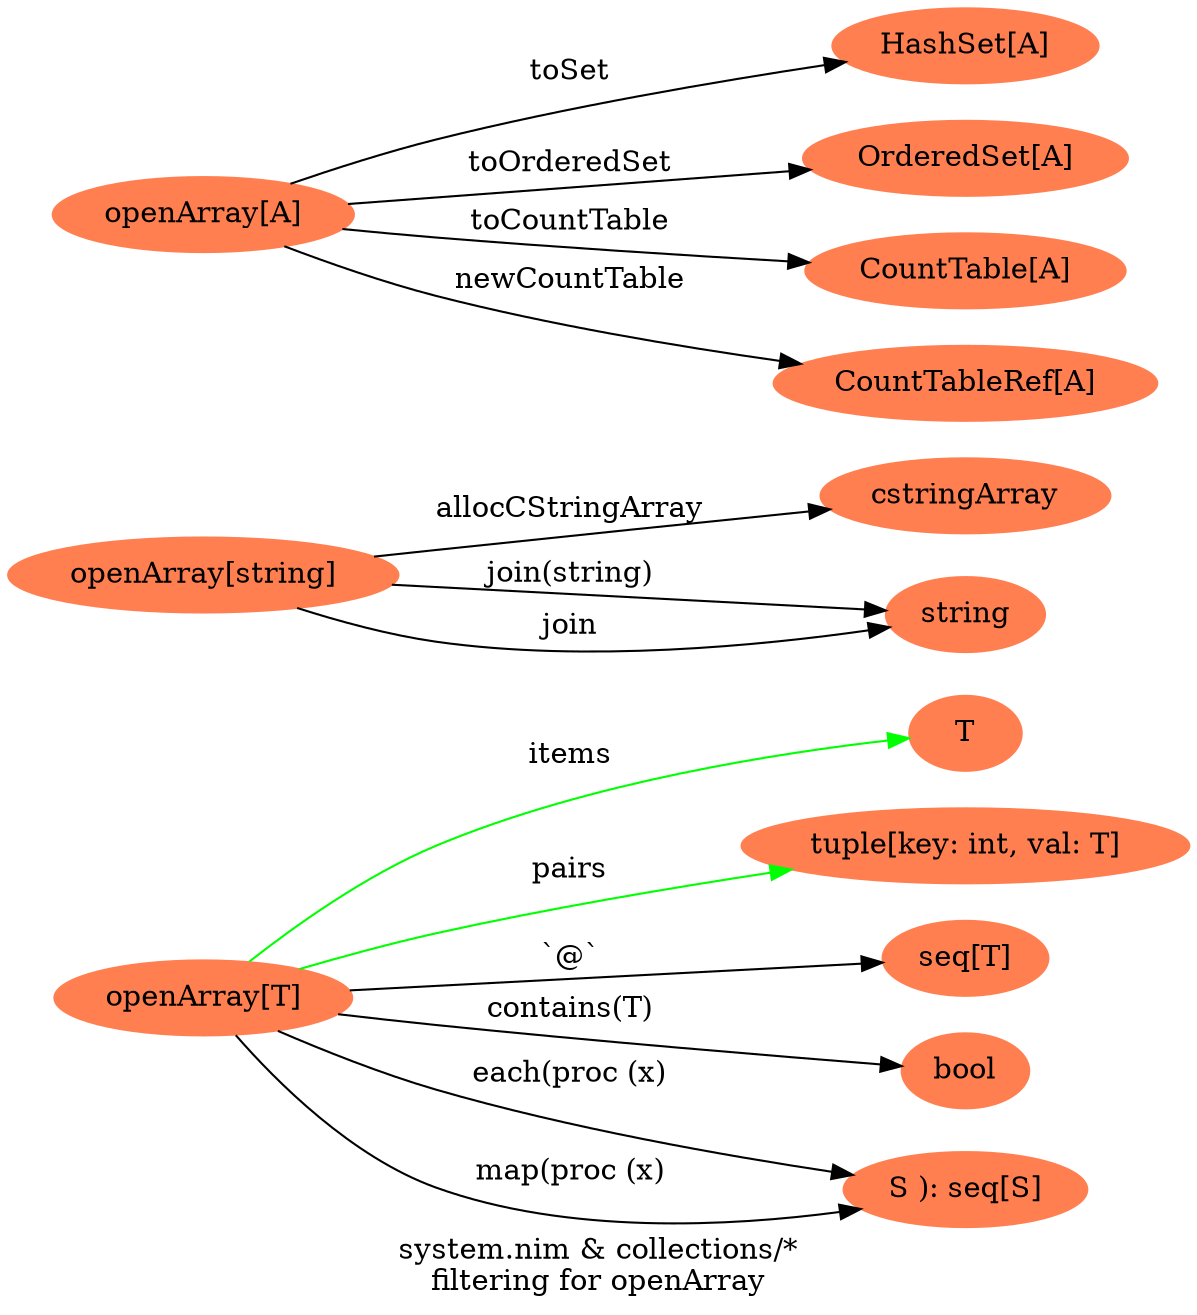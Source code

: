 digraph {
graph [
label = "system.nim & collections/*
filtering for openArray";
rankdir=LR;
];
node[color=coral, style=filled, label="openArray[T]" ] N0;
node[color=coral, style=filled, label="T" ] N1;
N0 -> N1 [color="green", label="items" ];
node[color=coral, style=filled, label="tuple[key: int, val: T]" ] N2;
N0 -> N2 [color="green", label="pairs" ];
node[color=coral, style=filled, label="seq[T]" ] N3;
N0 -> N3 [color="", label="`@`" ];
node[color=coral, style=filled, label="bool" ] N4;
N0 -> N4 [color="", label="contains(T)" ];
node[color=coral, style=filled, label="S ): seq[S]" ] N5;
N0 -> N5 [color="", label="each(proc (x)" ];
N0 -> N5 [color="", label="map(proc (x)" ];
node[color=coral, style=filled, label="openArray[string]" ] N6;
node[color=coral, style=filled, label="cstringArray" ] N7;
N6 -> N7 [color="", label="allocCStringArray" ];
node[color=coral, style=filled, label="openArray[A]" ] N8;
node[color=coral, style=filled, label="HashSet[A]" ] N9;
N8 -> N9 [color="", label="toSet" ];
node[color=coral, style=filled, label="OrderedSet[A]" ] N10;
N8 -> N10 [color="", label="toOrderedSet" ];
node[color=coral, style=filled, label="CountTable[A]" ] N11;
N8 -> N11 [color="", label="toCountTable" ];
node[color=coral, style=filled, label="CountTableRef[A]" ] N12;
N8 -> N12 [color="", label="newCountTable" ];
node[color=coral, style=filled, label="string" ] N13;
N6 -> N13 [color="", label="join(string)" ];
N6 -> N13 [color="", label="join" ];
}
